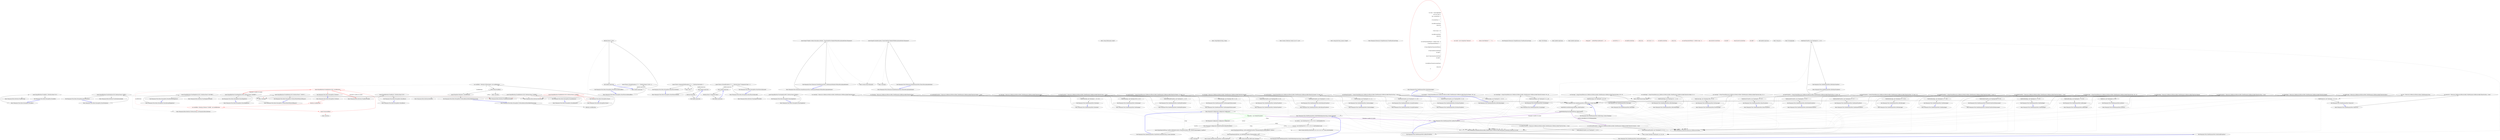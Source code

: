 digraph  {
m2_51 [label="Entry Humanizer.Bytes.ByteSize.FromBits(long)", span="93-93", cluster="Humanizer.Bytes.ByteSize.FromBits(long)", file="EnumExtensions.cs"];
m2_5 [label="Entry Unk.Equal", span="", cluster="Unk.Equal", file="EnumExtensions.cs"];
m2_26 [label="Entry Humanizer.Tests.Bytes.ParsingTests.TryParseWorksWithLotsOfSpaces()", span="45-45", cluster="Humanizer.Tests.Bytes.ParsingTests.TryParseWorksWithLotsOfSpaces()", file="EnumExtensions.cs"];
m2_27 [label="Assert.Equal(ByteSize.FromKilobytes(100), ByteSize.Parse('' 100 KB ''))", span="47-47", cluster="Humanizer.Tests.Bytes.ParsingTests.TryParseWorksWithLotsOfSpaces()", file="EnumExtensions.cs"];
m2_28 [label="Exit Humanizer.Tests.Bytes.ParsingTests.TryParseWorksWithLotsOfSpaces()", span="45-45", cluster="Humanizer.Tests.Bytes.ParsingTests.TryParseWorksWithLotsOfSpaces()", file="EnumExtensions.cs"];
m2_12 [label="Entry Humanizer.Bytes.ByteSize.TryParse(string, out Humanizer.Bytes.ByteSize)", span="280-280", cluster="Humanizer.Bytes.ByteSize.TryParse(string, out Humanizer.Bytes.ByteSize)", file="EnumExtensions.cs"];
m2_17 [label="Entry Humanizer.Bytes.ByteSize.FromMegabytes(double)", span="108-108", cluster="Humanizer.Bytes.ByteSize.FromMegabytes(double)", file="EnumExtensions.cs"];
m2_55 [label="Entry Humanizer.Bytes.ByteSize.FromBytes(double)", span="98-98", cluster="Humanizer.Bytes.ByteSize.FromBytes(double)", file="EnumExtensions.cs"];
m2_32 [label="Entry Unk.>", span="", cluster="Unk.>", file="EnumExtensions.cs"];
m2_18 [label="Entry Humanizer.Tests.Bytes.ParsingTests.TryParseReturnsFalseOnBadValue(string)", span="35-35", cluster="Humanizer.Tests.Bytes.ParsingTests.TryParseReturnsFalseOnBadValue(string)", file="EnumExtensions.cs"];
m2_19 [label="ByteSize resultByteSize", span="37-37", cluster="Humanizer.Tests.Bytes.ParsingTests.TryParseReturnsFalseOnBadValue(string)", file="EnumExtensions.cs"];
m2_20 [label="var resultBool = ByteSize.TryParse(input, out resultByteSize)", span="38-38", cluster="Humanizer.Tests.Bytes.ParsingTests.TryParseReturnsFalseOnBadValue(string)", file="EnumExtensions.cs"];
m2_21 [label="Assert.False(resultBool)", span="40-40", cluster="Humanizer.Tests.Bytes.ParsingTests.TryParseReturnsFalseOnBadValue(string)", file="EnumExtensions.cs"];
m2_22 [label="Assert.Equal(new ByteSize(), resultByteSize)", span="41-41", cluster="Humanizer.Tests.Bytes.ParsingTests.TryParseReturnsFalseOnBadValue(string)", file="EnumExtensions.cs"];
m2_23 [label="Exit Humanizer.Tests.Bytes.ParsingTests.TryParseReturnsFalseOnBadValue(string)", span="35-35", cluster="Humanizer.Tests.Bytes.ParsingTests.TryParseReturnsFalseOnBadValue(string)", file="EnumExtensions.cs"];
m2_24 [label="Entry Unk.False", span="", cluster="Unk.False", file="EnumExtensions.cs"];
m2_48 [label="Entry Humanizer.Tests.Bytes.ParsingTests.ParseBits()", span="69-69", cluster="Humanizer.Tests.Bytes.ParsingTests.ParseBits()", file="EnumExtensions.cs"];
m2_49 [label="Assert.Equal(ByteSize.FromBits(1), ByteSize.Parse(''1b''))", span="71-71", cluster="Humanizer.Tests.Bytes.ParsingTests.ParseBits()", file="EnumExtensions.cs"];
m2_50 [label="Exit Humanizer.Tests.Bytes.ParsingTests.ParseBits()", span="69-69", cluster="Humanizer.Tests.Bytes.ParsingTests.ParseBits()", file="EnumExtensions.cs"];
m2_42 [label="Entry Humanizer.Tests.Bytes.ParsingTests.ParseThrowsOnNull()", span="63-63", cluster="Humanizer.Tests.Bytes.ParsingTests.ParseThrowsOnNull()", file="EnumExtensions.cs"];
m2_43 [label="Assert.Throws<ArgumentNullException>(() => { ByteSize.Parse(null); })", span="65-65", cluster="Humanizer.Tests.Bytes.ParsingTests.ParseThrowsOnNull()", file="EnumExtensions.cs"];
m2_44 [label="Exit Humanizer.Tests.Bytes.ParsingTests.ParseThrowsOnNull()", span="63-63", cluster="Humanizer.Tests.Bytes.ParsingTests.ParseThrowsOnNull()", file="EnumExtensions.cs"];
m2_4 [label="Entry Humanizer.Bytes.ByteSize.Parse(string)", span="354-354", cluster="Humanizer.Bytes.ByteSize.Parse(string)", file="EnumExtensions.cs"];
m2_29 [label="Entry Humanizer.Tests.Bytes.ParsingTests.ParseThrowsOnPartialBits()", span="51-51", cluster="Humanizer.Tests.Bytes.ParsingTests.ParseThrowsOnPartialBits()", file="EnumExtensions.cs"];
m2_30 [label="Assert.Throws<FormatException>(() => { ByteSize.Parse(''10.5b''); })", span="53-53", cluster="Humanizer.Tests.Bytes.ParsingTests.ParseThrowsOnPartialBits()", file="EnumExtensions.cs"];
m2_31 [label="Exit Humanizer.Tests.Bytes.ParsingTests.ParseThrowsOnPartialBits()", span="51-51", cluster="Humanizer.Tests.Bytes.ParsingTests.ParseThrowsOnPartialBits()", file="EnumExtensions.cs"];
m2_66 [label="Entry Humanizer.Tests.Bytes.ParsingTests.ParseTerabytes()", span="99-99", cluster="Humanizer.Tests.Bytes.ParsingTests.ParseTerabytes()", file="EnumExtensions.cs"];
m2_67 [label="Assert.Equal(ByteSize.FromTerabytes(100), ByteSize.Parse(''100TB''))", span="101-101", cluster="Humanizer.Tests.Bytes.ParsingTests.ParseTerabytes()", file="EnumExtensions.cs"];
m2_68 [label="Exit Humanizer.Tests.Bytes.ParsingTests.ParseTerabytes()", span="99-99", cluster="Humanizer.Tests.Bytes.ParsingTests.ParseTerabytes()", file="EnumExtensions.cs"];
m2_69 [label="Entry Humanizer.Bytes.ByteSize.FromTerabytes(double)", span="118-118", cluster="Humanizer.Bytes.ByteSize.FromTerabytes(double)", file="EnumExtensions.cs"];
m2_36 [label="Entry Humanizer.Tests.Bytes.ParsingTests.ParseThrowsOnInvalid()", span="57-57", cluster="Humanizer.Tests.Bytes.ParsingTests.ParseThrowsOnInvalid()", file="EnumExtensions.cs"];
m2_37 [label="Assert.Throws<FormatException>(() => { ByteSize.Parse(''Unexpected Value''); })", span="59-59", cluster="Humanizer.Tests.Bytes.ParsingTests.ParseThrowsOnInvalid()", file="EnumExtensions.cs"];
m2_38 [label="Exit Humanizer.Tests.Bytes.ParsingTests.ParseThrowsOnInvalid()", span="57-57", cluster="Humanizer.Tests.Bytes.ParsingTests.ParseThrowsOnInvalid()", file="EnumExtensions.cs"];
m2_59 [label="Entry Humanizer.Tests.Bytes.ParsingTests.ParseMegabytes()", span="87-87", cluster="Humanizer.Tests.Bytes.ParsingTests.ParseMegabytes()", file="EnumExtensions.cs"];
m2_60 [label="Assert.Equal(ByteSize.FromMegabytes(1000), ByteSize.Parse(''1000MB''))", span="89-89", cluster="Humanizer.Tests.Bytes.ParsingTests.ParseMegabytes()", file="EnumExtensions.cs"];
m2_61 [label="Exit Humanizer.Tests.Bytes.ParsingTests.ParseMegabytes()", span="87-87", cluster="Humanizer.Tests.Bytes.ParsingTests.ParseMegabytes()", file="EnumExtensions.cs"];
m2_56 [label="Entry Humanizer.Tests.Bytes.ParsingTests.ParseKilobytes()", span="81-81", cluster="Humanizer.Tests.Bytes.ParsingTests.ParseKilobytes()", file="EnumExtensions.cs"];
m2_57 [label="Assert.Equal(ByteSize.FromKilobytes(1020), ByteSize.Parse(''1020KB''))", span="83-83", cluster="Humanizer.Tests.Bytes.ParsingTests.ParseKilobytes()", file="EnumExtensions.cs"];
m2_58 [label="Exit Humanizer.Tests.Bytes.ParsingTests.ParseKilobytes()", span="81-81", cluster="Humanizer.Tests.Bytes.ParsingTests.ParseKilobytes()", file="EnumExtensions.cs"];
m2_65 [label="Entry Humanizer.Bytes.ByteSize.FromGigabytes(double)", span="113-113", cluster="Humanizer.Bytes.ByteSize.FromGigabytes(double)", file="EnumExtensions.cs"];
m2_3 [label="Entry Humanizer.Bytes.ByteSize.FromKilobytes(double)", span="103-103", cluster="Humanizer.Bytes.ByteSize.FromKilobytes(double)", file="EnumExtensions.cs"];
m2_0 [label="Entry Humanizer.Tests.Bytes.ParsingTests.Parse()", span="10-10", cluster="Humanizer.Tests.Bytes.ParsingTests.Parse()", file="EnumExtensions.cs"];
m2_1 [label="Assert.Equal(ByteSize.FromKilobytes(1020), ByteSize.Parse(''1020KB''))", span="12-12", cluster="Humanizer.Tests.Bytes.ParsingTests.Parse()", color=red, community=0, file="EnumExtensions.cs"];
m2_2 [label="Exit Humanizer.Tests.Bytes.ParsingTests.Parse()", span="10-10", cluster="Humanizer.Tests.Bytes.ParsingTests.Parse()", file="EnumExtensions.cs"];
m2_45 [label="Entry lambda expression", span="65-65", cluster="lambda expression", file="EnumExtensions.cs"];
m2_33 [label="Entry lambda expression", span="53-53", cluster="lambda expression", file="EnumExtensions.cs"];
m2_34 [label="ByteSize.Parse(''10.5b'')", span="53-53", cluster="lambda expression", file="EnumExtensions.cs"];
m2_35 [label="Exit lambda expression", span="53-53", cluster="lambda expression", file="EnumExtensions.cs"];
m2_39 [label="Entry lambda expression", span="59-59", cluster="lambda expression", file="EnumExtensions.cs"];
m2_40 [label="ByteSize.Parse(''Unexpected Value'')", span="59-59", cluster="lambda expression", file="EnumExtensions.cs"];
m2_41 [label="Exit lambda expression", span="59-59", cluster="lambda expression", file="EnumExtensions.cs"];
m2_46 [label="ByteSize.Parse(null)", span="65-65", cluster="lambda expression", file="EnumExtensions.cs"];
m2_47 [label="Exit lambda expression", span="65-65", cluster="lambda expression", file="EnumExtensions.cs"];
m2_62 [label="Entry Humanizer.Tests.Bytes.ParsingTests.ParseGigabytes()", span="93-93", cluster="Humanizer.Tests.Bytes.ParsingTests.ParseGigabytes()", file="EnumExtensions.cs"];
m2_63 [label="Assert.Equal(ByteSize.FromGigabytes(805), ByteSize.Parse(''805GB''))", span="95-95", cluster="Humanizer.Tests.Bytes.ParsingTests.ParseGigabytes()", file="EnumExtensions.cs"];
m2_64 [label="Exit Humanizer.Tests.Bytes.ParsingTests.ParseGigabytes()", span="93-93", cluster="Humanizer.Tests.Bytes.ParsingTests.ParseGigabytes()", file="EnumExtensions.cs"];
m2_13 [label="Entry Unk.True", span="", cluster="Unk.True", file="EnumExtensions.cs"];
m2_25 [label="Entry Humanizer.Bytes.ByteSize.ByteSize()", span="8-8", cluster="Humanizer.Bytes.ByteSize.ByteSize()", file="EnumExtensions.cs"];
m2_52 [label="Entry Humanizer.Tests.Bytes.ParsingTests.ParseBytes()", span="75-75", cluster="Humanizer.Tests.Bytes.ParsingTests.ParseBytes()", file="EnumExtensions.cs"];
m2_53 [label="Assert.Equal(ByteSize.FromBytes(1), ByteSize.Parse(''1B''))", span="77-77", cluster="Humanizer.Tests.Bytes.ParsingTests.ParseBytes()", file="EnumExtensions.cs"];
m2_54 [label="Exit Humanizer.Tests.Bytes.ParsingTests.ParseBytes()", span="75-75", cluster="Humanizer.Tests.Bytes.ParsingTests.ParseBytes()", file="EnumExtensions.cs"];
m2_6 [label="Entry Humanizer.Tests.Bytes.ParsingTests.TryParse()", span="16-16", cluster="Humanizer.Tests.Bytes.ParsingTests.TryParse()", file="EnumExtensions.cs"];
m2_7 [label="ByteSize resultByteSize", span="18-18", cluster="Humanizer.Tests.Bytes.ParsingTests.TryParse()", color=red, community=0, file="EnumExtensions.cs"];
m2_8 [label="var resultBool = ByteSize.TryParse(''1020KB'', out resultByteSize)", span="19-19", cluster="Humanizer.Tests.Bytes.ParsingTests.TryParse()", color=red, community=0, file="EnumExtensions.cs"];
m2_9 [label="Assert.True(resultBool)", span="21-21", cluster="Humanizer.Tests.Bytes.ParsingTests.TryParse()", color=red, community=0, file="EnumExtensions.cs"];
m2_10 [label="Assert.Equal(ByteSize.FromKilobytes(1020), resultByteSize)", span="22-22", cluster="Humanizer.Tests.Bytes.ParsingTests.TryParse()", color=red, community=0, file="EnumExtensions.cs"];
m2_11 [label="Exit Humanizer.Tests.Bytes.ParsingTests.TryParse()", span="16-16", cluster="Humanizer.Tests.Bytes.ParsingTests.TryParse()", file="EnumExtensions.cs"];
m2_14 [label="Entry Humanizer.Tests.Bytes.ParsingTests.ParseDecimalMegabytes()", span="26-26", cluster="Humanizer.Tests.Bytes.ParsingTests.ParseDecimalMegabytes()", file="EnumExtensions.cs"];
m2_15 [label="Assert.Equal(ByteSize.FromMegabytes(100.5), ByteSize.Parse(''100.5MB''))", span="28-28", cluster="Humanizer.Tests.Bytes.ParsingTests.ParseDecimalMegabytes()", file="EnumExtensions.cs"];
m2_16 [label="Exit Humanizer.Tests.Bytes.ParsingTests.ParseDecimalMegabytes()", span="26-26", cluster="Humanizer.Tests.Bytes.ParsingTests.ParseDecimalMegabytes()", file="EnumExtensions.cs"];
m3_4 [label="Entry Unk.Equal", span="", cluster="Unk.Equal", file="EnumExtensionsTests.cs"];
m3_5 [label="Entry Humanizer.Tests.Extensions.EnumExtensionsTests.CanHumanizeMembersWithoutDescriptionAttribute()", span="24-24", cluster="Humanizer.Tests.Extensions.EnumExtensionsTests.CanHumanizeMembersWithoutDescriptionAttribute()", file="EnumExtensionsTests.cs"];
m3_6 [label="Assert.Equal(''Member without description attribute'', EnumUnderTest.MemberWithoutDescriptionAttribute.Humanize())", span="26-26", cluster="Humanizer.Tests.Extensions.EnumExtensionsTests.CanHumanizeMembersWithoutDescriptionAttribute()", file="EnumExtensionsTests.cs"];
m3_7 [label="Exit Humanizer.Tests.Extensions.EnumExtensionsTests.CanHumanizeMembersWithoutDescriptionAttribute()", span="24-24", cluster="Humanizer.Tests.Extensions.EnumExtensionsTests.CanHumanizeMembersWithoutDescriptionAttribute()", file="EnumExtensionsTests.cs"];
m3_3 [label="Entry System.Enum.Humanize()", span="8-8", cluster="System.Enum.Humanize()", file="EnumExtensionsTests.cs"];
m3_0 [label="Entry Humanizer.Tests.Extensions.EnumExtensionsTests.HonorsDescriptionAttribute()", span="18-18", cluster="Humanizer.Tests.Extensions.EnumExtensionsTests.HonorsDescriptionAttribute()", file="EnumExtensionsTests.cs"];
m3_1 [label="Assert.Equal(CustomDescription, EnumUnderTest.MemberWithDescriptionAttribute.Humanize())", span="20-20", cluster="Humanizer.Tests.Extensions.EnumExtensionsTests.HonorsDescriptionAttribute()", file="EnumExtensionsTests.cs"];
m3_2 [label="Exit Humanizer.Tests.Extensions.EnumExtensionsTests.HonorsDescriptionAttribute()", span="18-18", cluster="Humanizer.Tests.Extensions.EnumExtensionsTests.HonorsDescriptionAttribute()", file="EnumExtensionsTests.cs"];
m4_3 [label="Entry string.Split(params char[])", span="0-0", cluster="string.Split(params char[])", file="StringExtensions.cs"];
m4_14 [label="Entry string.Replace(string, string)", span="0-0", cluster="string.Replace(string, string)", file="StringExtensions.cs"];
m4_10 [label="Entry System.Collections.Generic.List<T>.List()", span="0-0", cluster="System.Collections.Generic.List<T>.List()", file="StringExtensions.cs"];
m4_4 [label="Entry string.Join(string, params string[])", span="0-0", cluster="string.Join(string, params string[])", file="StringExtensions.cs"];
m4_5 [label="Entry Humanize.Extensions.StringExtensions.FromPascalCase(string)", span="9-9", cluster="Humanize.Extensions.StringExtensions.FromPascalCase(string)", file="StringExtensions.cs"];
m4_6 [label="var chars = name.Aggregate(\r\n                new List<char>(),\r\n                (list, currentChar) =>\r\n                {\r\n                    if (currentChar == ' ')\r\n                    {\r\n                        list.Add(currentChar);\r\n                        return list;\r\n                    }\r\n\r\n                    if (list.Count == 0)\r\n                    {\r\n                        list.Add(currentChar);\r\n                        return list;\r\n                    }\r\n\r\n                    var lastCharacterInTheList = list[list.Count - 1];\r\n                    if (lastCharacterInTheList != ' ')\r\n                    {\r\n                        if (char.IsDigit(lastCharacterInTheList))\r\n                        {\r\n                            if (char.IsLetter(currentChar))\r\n                                list.Add(' ');\r\n                        }\r\n                        else if (!char.IsLower(currentChar))\r\n                            list.Add(' ');\r\n                    }\r\n\r\n                    list.Add(char.ToLower(currentChar));\r\n\r\n                    return list;\r\n                })", span="11-42", cluster="Humanize.Extensions.StringExtensions.FromPascalCase(string)", color=red, community=0, file="StringExtensions.cs"];
m4_7 [label="var result = new string(chars.ToArray())", span="44-44", cluster="Humanize.Extensions.StringExtensions.FromPascalCase(string)", color=red, community=0, file="StringExtensions.cs"];
m4_8 [label="return result.Replace('' i '', '' I '');", span="45-45", cluster="Humanize.Extensions.StringExtensions.FromPascalCase(string)", color=red, community=0, file="StringExtensions.cs"];
m4_9 [label="Exit Humanize.Extensions.StringExtensions.FromPascalCase(string)", span="9-9", cluster="Humanize.Extensions.StringExtensions.FromPascalCase(string)", file="StringExtensions.cs"];
m4_13 [label="Entry Unk.ToArray", span="", cluster="Unk.ToArray", file="StringExtensions.cs"];
m4_15 [label="Entry lambda expression", span="13-42", cluster="lambda expression", file="StringExtensions.cs"];
m4_0 [label="Entry lambda expression", span="8-8", cluster="lambda expression", file="StringExtensions.cs"];
m4_1 [label="string.Join('' '', methodName.Split(new[] { '_' }))", span="8-8", cluster="lambda expression", color=red, community=0, file="StringExtensions.cs"];
m4_16 [label="currentChar == ' '", span="15-15", cluster="lambda expression", color=red, community=0, file="StringExtensions.cs"];
m4_17 [label="list.Add(currentChar)", span="17-17", cluster="lambda expression", color=red, community=0, file="StringExtensions.cs"];
m4_18 [label="return list;", span="18-18", cluster="lambda expression", color=red, community=0, file="StringExtensions.cs"];
m4_19 [label="list.Count == 0", span="21-21", cluster="lambda expression", color=red, community=0, file="StringExtensions.cs"];
m4_20 [label="list.Add(currentChar)", span="23-23", cluster="lambda expression", color=red, community=0, file="StringExtensions.cs"];
m4_21 [label="return list;", span="24-24", cluster="lambda expression", color=red, community=0, file="StringExtensions.cs"];
m4_22 [label="var lastCharacterInTheList = list[list.Count - 1]", span="27-27", cluster="lambda expression", color=red, community=0, file="StringExtensions.cs"];
m4_25 [label="char.IsLetter(currentChar)", span="32-32", cluster="lambda expression", color=red, community=0, file="StringExtensions.cs"];
m4_26 [label="list.Add(' ')", span="33-33", cluster="lambda expression", color=red, community=0, file="StringExtensions.cs"];
m4_27 [label="!char.IsLower(currentChar)", span="35-35", cluster="lambda expression", color=red, community=0, file="StringExtensions.cs"];
m4_28 [label="list.Add(' ')", span="36-36", cluster="lambda expression", color=red, community=0, file="StringExtensions.cs"];
m4_2 [label="Exit lambda expression", span="8-8", cluster="lambda expression", file="StringExtensions.cs"];
m4_12 [label="Entry string.cstr", span="", cluster="string.cstr", file="StringExtensions.cs"];
m4_11 [label="Entry Unk.Aggregate", span="", cluster="Unk.Aggregate", file="StringExtensions.cs"];
m5_92 [label="Entry Humanizer.Tests.DateHumanizeTests.AFewMinutesAgo()", span="153-153", cluster="Humanizer.Tests.DateHumanizeTests.AFewMinutesAgo()", file="StringExtensionsTests.cs"];
m5_93 [label="var minsAgo = string.Format(Resources.GetResource(ResourceKeys.DateHumanize.GetResourceKey(TimeUnit.Minute, 10)), 10)", span="155-155", cluster="Humanizer.Tests.DateHumanizeTests.AFewMinutesAgo()", file="StringExtensionsTests.cs"];
m5_94 [label="Verify(minsAgo, new TimeSpan(0, 0, -10, 0))", span="156-156", cluster="Humanizer.Tests.DateHumanizeTests.AFewMinutesAgo()", file="StringExtensionsTests.cs"];
m5_95 [label="Exit Humanizer.Tests.DateHumanizeTests.AFewMinutesAgo()", span="153-153", cluster="Humanizer.Tests.DateHumanizeTests.AFewMinutesAgo()", file="StringExtensionsTests.cs"];
m5_7 [label="Entry System.DateTime.Humanize(bool, System.DateTime?)", span="18-18", cluster="System.DateTime.Humanize(bool, System.DateTime?)", file="StringExtensionsTests.cs"];
m5_52 [label="Entry Humanizer.Tests.DateHumanizeTests.AFewDaysFromNow()", span="83-83", cluster="Humanizer.Tests.DateHumanizeTests.AFewDaysFromNow()", file="StringExtensionsTests.cs"];
m5_53 [label="var daysFromNow = string.Format(Resources.GetResource(ResourceKeys.DateHumanize.GetResourceKey(TimeUnit.Day, 10, true)), 10)", span="85-85", cluster="Humanizer.Tests.DateHumanizeTests.AFewDaysFromNow()", file="StringExtensionsTests.cs"];
m5_54 [label="Verify(daysFromNow, new TimeSpan(10, 1, 0, 0))", span="86-86", cluster="Humanizer.Tests.DateHumanizeTests.AFewDaysFromNow()", file="StringExtensionsTests.cs"];
m5_55 [label="Exit Humanizer.Tests.DateHumanizeTests.AFewDaysFromNow()", span="83-83", cluster="Humanizer.Tests.DateHumanizeTests.AFewDaysFromNow()", file="StringExtensionsTests.cs"];
m5_36 [label="Entry Humanizer.Tests.DateHumanizeTests.AFewMinutesFromNow()", span="55-55", cluster="Humanizer.Tests.DateHumanizeTests.AFewMinutesFromNow()", file="StringExtensionsTests.cs"];
m5_37 [label="var minsFromNow = string.Format(Resources.GetResource(ResourceKeys.DateHumanize.GetResourceKey(TimeUnit.Minute, 10, true)), 10)", span="57-57", cluster="Humanizer.Tests.DateHumanizeTests.AFewMinutesFromNow()", file="StringExtensionsTests.cs"];
m5_38 [label="Verify(minsFromNow, new TimeSpan(0, 0, 10, 0))", span="58-58", cluster="Humanizer.Tests.DateHumanizeTests.AFewMinutesFromNow()", file="StringExtensionsTests.cs"];
m5_39 [label="Exit Humanizer.Tests.DateHumanizeTests.AFewMinutesFromNow()", span="55-55", cluster="Humanizer.Tests.DateHumanizeTests.AFewMinutesFromNow()", file="StringExtensionsTests.cs"];
m5_72 [label="Entry Humanizer.Tests.DateHumanizeTests.FewYearsFromNow()", span="118-118", cluster="Humanizer.Tests.DateHumanizeTests.FewYearsFromNow()", file="StringExtensionsTests.cs"];
m5_73 [label="var fewYearsFromNow = string.Format(Resources.GetResource(ResourceKeys.DateHumanize.GetResourceKey(TimeUnit.Year, 2, true)), 2)", span="120-120", cluster="Humanizer.Tests.DateHumanizeTests.FewYearsFromNow()", file="StringExtensionsTests.cs"];
m5_74 [label="Verify(fewYearsFromNow, new TimeSpan(900, 0, 0, 0))", span="121-121", cluster="Humanizer.Tests.DateHumanizeTests.FewYearsFromNow()", file="StringExtensionsTests.cs"];
m5_75 [label="Exit Humanizer.Tests.DateHumanizeTests.FewYearsFromNow()", span="118-118", cluster="Humanizer.Tests.DateHumanizeTests.FewYearsFromNow()", file="StringExtensionsTests.cs"];
m5_120 [label="Entry Humanizer.Tests.DateHumanizeTests.OneYearAgoIsNotAccureate()", span="202-202", cluster="Humanizer.Tests.DateHumanizeTests.OneYearAgoIsNotAccureate()", file="StringExtensionsTests.cs"];
m5_121 [label="var aYearAgo = Resources.GetResource(ResourceKeys.DateHumanize.GetResourceKey(TimeUnit.Year))", span="204-204", cluster="Humanizer.Tests.DateHumanizeTests.OneYearAgoIsNotAccureate()", file="StringExtensionsTests.cs"];
m5_122 [label="Verify(aYearAgo, new TimeSpan(-360, 0, 0, 0))", span="205-205", cluster="Humanizer.Tests.DateHumanizeTests.OneYearAgoIsNotAccureate()", file="StringExtensionsTests.cs"];
m5_123 [label="Exit Humanizer.Tests.DateHumanizeTests.OneYearAgoIsNotAccureate()", span="202-202", cluster="Humanizer.Tests.DateHumanizeTests.OneYearAgoIsNotAccureate()", file="StringExtensionsTests.cs"];
m5_8 [label="Entry Unk.Equal", span="", cluster="Unk.Equal", file="StringExtensionsTests.cs"];
m5_9 [label="Entry Humanizer.Tests.DateHumanizeTests.VerifyWithDateInjection(string, System.TimeSpan)", span="18-18", cluster="Humanizer.Tests.DateHumanizeTests.VerifyWithDateInjection(string, System.TimeSpan)", file="StringExtensionsTests.cs"];
m5_10 [label="var utcNow = new DateTime(2013, 6, 20, 9, 58, 22, DateTimeKind.Utc)", span="20-20", cluster="Humanizer.Tests.DateHumanizeTests.VerifyWithDateInjection(string, System.TimeSpan)", file="StringExtensionsTests.cs"];
m5_12 [label="Assert.Equal(expectedString, utcNow.Add(deltaFromNow).Humanize(dateToCompareAgainst: utcNow))", span="23-23", cluster="Humanizer.Tests.DateHumanizeTests.VerifyWithDateInjection(string, System.TimeSpan)", file="StringExtensionsTests.cs"];
m5_13 [label="Assert.Equal(expectedString, now.Add(deltaFromNow).Humanize(false, now))", span="24-24", cluster="Humanizer.Tests.DateHumanizeTests.VerifyWithDateInjection(string, System.TimeSpan)", file="StringExtensionsTests.cs"];
m5_11 [label="var now = new DateTime(2013, 6, 20, 11, 58, 22, DateTimeKind.Local)", span="21-21", cluster="Humanizer.Tests.DateHumanizeTests.VerifyWithDateInjection(string, System.TimeSpan)", file="StringExtensionsTests.cs"];
m5_14 [label="Exit Humanizer.Tests.DateHumanizeTests.VerifyWithDateInjection(string, System.TimeSpan)", span="18-18", cluster="Humanizer.Tests.DateHumanizeTests.VerifyWithDateInjection(string, System.TimeSpan)", file="StringExtensionsTests.cs"];
m5_56 [label="Entry Humanizer.Tests.DateHumanizeTests.OneMonthFromNow()", span="90-90", cluster="Humanizer.Tests.DateHumanizeTests.OneMonthFromNow()", file="StringExtensionsTests.cs"];
m5_57 [label="var oneMonthFromNow = Resources.GetResource(ResourceKeys.DateHumanize.GetResourceKey(TimeUnit.Month, 1, true))", span="92-92", cluster="Humanizer.Tests.DateHumanizeTests.OneMonthFromNow()", file="StringExtensionsTests.cs"];
m5_58 [label="Verify(oneMonthFromNow, new TimeSpan(31, 1, 0, 0))", span="93-93", cluster="Humanizer.Tests.DateHumanizeTests.OneMonthFromNow()", file="StringExtensionsTests.cs"];
m5_59 [label="Exit Humanizer.Tests.DateHumanizeTests.OneMonthFromNow()", span="90-90", cluster="Humanizer.Tests.DateHumanizeTests.OneMonthFromNow()", file="StringExtensionsTests.cs"];
m5_104 [label="Entry Humanizer.Tests.DateHumanizeTests.Yesterday()", span="174-174", cluster="Humanizer.Tests.DateHumanizeTests.Yesterday()", file="StringExtensionsTests.cs"];
m5_105 [label="var yesterday = Resources.GetResource(ResourceKeys.DateHumanize.GetResourceKey(TimeUnit.Day))", span="176-176", cluster="Humanizer.Tests.DateHumanizeTests.Yesterday()", file="StringExtensionsTests.cs"];
m5_106 [label="Verify(yesterday, new TimeSpan(-1, -10, 0, 0))", span="177-177", cluster="Humanizer.Tests.DateHumanizeTests.Yesterday()", file="StringExtensionsTests.cs"];
m5_107 [label="Exit Humanizer.Tests.DateHumanizeTests.Yesterday()", span="174-174", cluster="Humanizer.Tests.DateHumanizeTests.Yesterday()", file="StringExtensionsTests.cs"];
m5_26 [label="Entry System.TimeSpan.TimeSpan(int, int, int, int)", span="0-0", cluster="System.TimeSpan.TimeSpan(int, int, int, int)", file="StringExtensionsTests.cs"];
m5_20 [label="Entry Humanizer.Tests.DateHumanizeTests.OneSecondFromNow()", span="34-34", cluster="Humanizer.Tests.DateHumanizeTests.OneSecondFromNow()", file="StringExtensionsTests.cs"];
m5_21 [label="var oneSecondFromNow = Resources.GetResource(ResourceKeys.DateHumanize.GetResourceKey(TimeUnit.Second, 1, true))", span="36-36", cluster="Humanizer.Tests.DateHumanizeTests.OneSecondFromNow()", file="StringExtensionsTests.cs"];
m5_22 [label="Verify(oneSecondFromNow, new TimeSpan(0, 0, 0, 1))", span="37-37", cluster="Humanizer.Tests.DateHumanizeTests.OneSecondFromNow()", file="StringExtensionsTests.cs"];
m5_23 [label="Exit Humanizer.Tests.DateHumanizeTests.OneSecondFromNow()", span="34-34", cluster="Humanizer.Tests.DateHumanizeTests.OneSecondFromNow()", file="StringExtensionsTests.cs"];
m5_31 [label="Entry string.Format(string, object)", span="0-0", cluster="string.Format(string, object)", file="StringExtensionsTests.cs"];
m5_84 [label="Entry Humanizer.Tests.DateHumanizeTests.SecondsAgo()", span="139-139", cluster="Humanizer.Tests.DateHumanizeTests.SecondsAgo()", file="StringExtensionsTests.cs"];
m5_85 [label="var secondsAgo = string.Format(Resources.GetResource(ResourceKeys.DateHumanize.GetResourceKey(TimeUnit.Second, 10)), 10)", span="141-141", cluster="Humanizer.Tests.DateHumanizeTests.SecondsAgo()", file="StringExtensionsTests.cs"];
m5_86 [label="Verify(secondsAgo, new TimeSpan(0, 0, 0, -10))", span="142-142", cluster="Humanizer.Tests.DateHumanizeTests.SecondsAgo()", file="StringExtensionsTests.cs"];
m5_87 [label="Exit Humanizer.Tests.DateHumanizeTests.SecondsAgo()", span="139-139", cluster="Humanizer.Tests.DateHumanizeTests.SecondsAgo()", file="StringExtensionsTests.cs"];
m5_0 [label="Entry Humanizer.Configuration.Configurator.Configurator()", span="12-12", cluster="Humanizer.Configuration.Configurator.Configurator()", file="StringExtensionsTests.cs"];
m5_1 [label="Formatter = new DefaultFormatter()", span="15-15", cluster="Humanizer.Configuration.Configurator.Configurator()", file="StringExtensionsTests.cs", color=green, community=0];
m5_3 [label="Entry Humanizer.Configuration.DefaultFormatter.DefaultFormatter()", span="2-2", cluster="Humanizer.Configuration.DefaultFormatter.DefaultFormatter()", file="StringExtensionsTests.cs"];
m5_4 [label="Assert.Equal(expectedString, localNow.Add(deltaFromNow).Humanize(utcDate: false, dateToCompareAgainst: localNow))", span="15-15", cluster="Humanizer.Tests.DateHumanizeTests.VerifyWithCurrentDate(string, System.TimeSpan)", file="StringExtensionsTests.cs"];
m5_2 [label="Exit Humanizer.Configuration.Configurator.Configurator()", span="12-12", cluster="Humanizer.Configuration.Configurator.Configurator()", file="StringExtensionsTests.cs"];
m5_5 [label="Exit Humanizer.Tests.DateHumanizeTests.VerifyWithCurrentDate(string, System.TimeSpan)", span="8-8", cluster="Humanizer.Tests.DateHumanizeTests.VerifyWithCurrentDate(string, System.TimeSpan)", file="StringExtensionsTests.cs"];
m5_40 [label="Entry Humanizer.Tests.DateHumanizeTests.AnHourFromNow()", span="62-62", cluster="Humanizer.Tests.DateHumanizeTests.AnHourFromNow()", file="StringExtensionsTests.cs"];
m5_41 [label="var anHourFromNow = Resources.GetResource(ResourceKeys.DateHumanize.GetResourceKey(TimeUnit.Hour, 1, true))", span="64-64", cluster="Humanizer.Tests.DateHumanizeTests.AnHourFromNow()", file="StringExtensionsTests.cs"];
m5_42 [label="Verify(anHourFromNow, new TimeSpan(0, 1, 10, 0))", span="65-65", cluster="Humanizer.Tests.DateHumanizeTests.AnHourFromNow()", file="StringExtensionsTests.cs"];
m5_43 [label="Exit Humanizer.Tests.DateHumanizeTests.AnHourFromNow()", span="62-62", cluster="Humanizer.Tests.DateHumanizeTests.AnHourFromNow()", file="StringExtensionsTests.cs"];
m5_24 [label="Entry Humanizer.Localisation.ResourceKeys.DateHumanize.GetResourceKey(Humanizer.Localisation.TimeUnit, int, bool)", span="27-27", cluster="Humanizer.Localisation.ResourceKeys.DateHumanize.GetResourceKey(Humanizer.Localisation.TimeUnit, int, bool)", file="StringExtensionsTests.cs"];
m5_124 [label="Entry Humanizer.Tests.DateHumanizeTests.OneYearAgo()", span="209-209", cluster="Humanizer.Tests.DateHumanizeTests.OneYearAgo()", file="StringExtensionsTests.cs"];
m5_125 [label="var aYearAgo = Resources.GetResource(ResourceKeys.DateHumanize.GetResourceKey(TimeUnit.Year))", span="211-211", cluster="Humanizer.Tests.DateHumanizeTests.OneYearAgo()", file="StringExtensionsTests.cs"];
m5_126 [label="Verify(aYearAgo, new TimeSpan(-400, 0, 0, 0))", span="212-212", cluster="Humanizer.Tests.DateHumanizeTests.OneYearAgo()", file="StringExtensionsTests.cs"];
m5_127 [label="Exit Humanizer.Tests.DateHumanizeTests.OneYearAgo()", span="209-209", cluster="Humanizer.Tests.DateHumanizeTests.OneYearAgo()", file="StringExtensionsTests.cs"];
m5_68 [label="Entry Humanizer.Tests.DateHumanizeTests.OneYearFromNow()", span="111-111", cluster="Humanizer.Tests.DateHumanizeTests.OneYearFromNow()", file="StringExtensionsTests.cs"];
m5_69 [label="var aYearFromNow = Resources.GetResource(ResourceKeys.DateHumanize.GetResourceKey(TimeUnit.Year, 1, true))", span="113-113", cluster="Humanizer.Tests.DateHumanizeTests.OneYearFromNow()", file="StringExtensionsTests.cs"];
m5_70 [label="Verify(aYearFromNow, new TimeSpan(400, 0, 0, 0))", span="114-114", cluster="Humanizer.Tests.DateHumanizeTests.OneYearFromNow()", file="StringExtensionsTests.cs"];
m5_71 [label="Exit Humanizer.Tests.DateHumanizeTests.OneYearFromNow()", span="111-111", cluster="Humanizer.Tests.DateHumanizeTests.OneYearFromNow()", file="StringExtensionsTests.cs"];
m5_27 [label="Entry Humanizer.Tests.DateHumanizeTests.SecondsFromNow()", span="41-41", cluster="Humanizer.Tests.DateHumanizeTests.SecondsFromNow()", file="StringExtensionsTests.cs"];
m5_28 [label="var secsFromNow = string.Format(Resources.GetResource(ResourceKeys.DateHumanize.GetResourceKey(TimeUnit.Second, 10, true)), 10)", span="43-43", cluster="Humanizer.Tests.DateHumanizeTests.SecondsFromNow()", file="StringExtensionsTests.cs"];
m5_29 [label="Verify(secsFromNow, new TimeSpan(0, 0, 0, 10))", span="44-44", cluster="Humanizer.Tests.DateHumanizeTests.SecondsFromNow()", file="StringExtensionsTests.cs"];
m5_30 [label="Exit Humanizer.Tests.DateHumanizeTests.SecondsFromNow()", span="41-41", cluster="Humanizer.Tests.DateHumanizeTests.SecondsFromNow()", file="StringExtensionsTests.cs"];
m5_15 [label="Entry System.DateTime.DateTime(int, int, int, int, int, int, System.DateTimeKind)", span="0-0", cluster="System.DateTime.DateTime(int, int, int, int, int, int, System.DateTimeKind)", file="StringExtensionsTests.cs"];
m5_80 [label="Entry Humanizer.Tests.DateHumanizeTests.OneSecondAgo()", span="132-132", cluster="Humanizer.Tests.DateHumanizeTests.OneSecondAgo()", file="StringExtensionsTests.cs"];
m5_81 [label="var aSecAgo = Resources.GetResource(ResourceKeys.DateHumanize.GetResourceKey(TimeUnit.Second))", span="134-134", cluster="Humanizer.Tests.DateHumanizeTests.OneSecondAgo()", file="StringExtensionsTests.cs"];
m5_82 [label="Verify(aSecAgo, new TimeSpan(0, 0, 0, -1))", span="135-135", cluster="Humanizer.Tests.DateHumanizeTests.OneSecondAgo()", file="StringExtensionsTests.cs"];
m5_83 [label="Exit Humanizer.Tests.DateHumanizeTests.OneSecondAgo()", span="132-132", cluster="Humanizer.Tests.DateHumanizeTests.OneSecondAgo()", file="StringExtensionsTests.cs"];
m5_6 [label="Entry System.DateTime.Add(System.TimeSpan)", span="0-0", cluster="System.DateTime.Add(System.TimeSpan)", file="StringExtensionsTests.cs"];
m5_88 [label="Entry Humanizer.Tests.DateHumanizeTests.OneMinuteAgo()", span="146-146", cluster="Humanizer.Tests.DateHumanizeTests.OneMinuteAgo()", file="StringExtensionsTests.cs"];
m5_89 [label="var aMinuteAgo = Resources.GetResource(ResourceKeys.DateHumanize.GetResourceKey(TimeUnit.Minute))", span="148-148", cluster="Humanizer.Tests.DateHumanizeTests.OneMinuteAgo()", file="StringExtensionsTests.cs"];
m5_90 [label="Verify(aMinuteAgo, new TimeSpan(0, 0, -1, -10))", span="149-149", cluster="Humanizer.Tests.DateHumanizeTests.OneMinuteAgo()", file="StringExtensionsTests.cs"];
m5_91 [label="Exit Humanizer.Tests.DateHumanizeTests.OneMinuteAgo()", span="146-146", cluster="Humanizer.Tests.DateHumanizeTests.OneMinuteAgo()", file="StringExtensionsTests.cs"];
m5_108 [label="Entry Humanizer.Tests.DateHumanizeTests.AFewDaysAgo()", span="181-181", cluster="Humanizer.Tests.DateHumanizeTests.AFewDaysAgo()", file="StringExtensionsTests.cs"];
m5_109 [label="var fewDaysAgo = string.Format(Resources.GetResource(ResourceKeys.DateHumanize.GetResourceKey(TimeUnit.Day, 10)), 10)", span="183-183", cluster="Humanizer.Tests.DateHumanizeTests.AFewDaysAgo()", file="StringExtensionsTests.cs"];
m5_110 [label="Verify(fewDaysAgo, new TimeSpan(-10, -1, 0, 0))", span="184-184", cluster="Humanizer.Tests.DateHumanizeTests.AFewDaysAgo()", file="StringExtensionsTests.cs"];
m5_111 [label="Exit Humanizer.Tests.DateHumanizeTests.AFewDaysAgo()", span="181-181", cluster="Humanizer.Tests.DateHumanizeTests.AFewDaysAgo()", file="StringExtensionsTests.cs"];
m5_64 [label="Entry Humanizer.Tests.DateHumanizeTests.OneYearFromNowIsNotAccureate()", span="104-104", cluster="Humanizer.Tests.DateHumanizeTests.OneYearFromNowIsNotAccureate()", file="StringExtensionsTests.cs"];
m5_65 [label="var aYearFromNow = Resources.GetResource(ResourceKeys.DateHumanize.GetResourceKey(TimeUnit.Year, 1, true))", span="106-106", cluster="Humanizer.Tests.DateHumanizeTests.OneYearFromNowIsNotAccureate()", file="StringExtensionsTests.cs"];
m5_66 [label="Verify(aYearFromNow, new TimeSpan(360, 0, 0, 0))", span="107-107", cluster="Humanizer.Tests.DateHumanizeTests.OneYearFromNowIsNotAccureate()", file="StringExtensionsTests.cs"];
m5_67 [label="Exit Humanizer.Tests.DateHumanizeTests.OneYearFromNowIsNotAccureate()", span="104-104", cluster="Humanizer.Tests.DateHumanizeTests.OneYearFromNowIsNotAccureate()", file="StringExtensionsTests.cs"];
m5_76 [label="Entry Humanizer.Tests.DateHumanizeTests.JustNow()", span="125-125", cluster="Humanizer.Tests.DateHumanizeTests.JustNow()", file="StringExtensionsTests.cs"];
m5_77 [label="var now = Resources.GetResource(ResourceKeys.DateHumanize.Now)", span="127-127", cluster="Humanizer.Tests.DateHumanizeTests.JustNow()", file="StringExtensionsTests.cs"];
m5_78 [label="Verify(now, new TimeSpan(0, 0, 0, 0))", span="128-128", cluster="Humanizer.Tests.DateHumanizeTests.JustNow()", file="StringExtensionsTests.cs"];
m5_79 [label="Exit Humanizer.Tests.DateHumanizeTests.JustNow()", span="125-125", cluster="Humanizer.Tests.DateHumanizeTests.JustNow()", file="StringExtensionsTests.cs"];
m5_44 [label="Entry Humanizer.Tests.DateHumanizeTests.HoursFromNow()", span="69-69", cluster="Humanizer.Tests.DateHumanizeTests.HoursFromNow()", file="StringExtensionsTests.cs"];
m5_45 [label="var hoursFromNow = string.Format(Resources.GetResource(ResourceKeys.DateHumanize.GetResourceKey(TimeUnit.Hour, 10, true)), 10)", span="71-71", cluster="Humanizer.Tests.DateHumanizeTests.HoursFromNow()", file="StringExtensionsTests.cs"];
m5_46 [label="Verify(hoursFromNow, new TimeSpan(0, 10, 0, 0))", span="72-72", cluster="Humanizer.Tests.DateHumanizeTests.HoursFromNow()", file="StringExtensionsTests.cs"];
m5_47 [label="Exit Humanizer.Tests.DateHumanizeTests.HoursFromNow()", span="69-69", cluster="Humanizer.Tests.DateHumanizeTests.HoursFromNow()", file="StringExtensionsTests.cs"];
m5_100 [label="Entry Humanizer.Tests.DateHumanizeTests.HoursAgo()", span="167-167", cluster="Humanizer.Tests.DateHumanizeTests.HoursAgo()", file="StringExtensionsTests.cs"];
m5_101 [label="var hoursAgo = string.Format(Resources.GetResource(ResourceKeys.DateHumanize.GetResourceKey(TimeUnit.Hour, 10)), 10)", span="169-169", cluster="Humanizer.Tests.DateHumanizeTests.HoursAgo()", file="StringExtensionsTests.cs"];
m5_102 [label="Verify(hoursAgo, new TimeSpan(0, -10, 0, 0))", span="170-170", cluster="Humanizer.Tests.DateHumanizeTests.HoursAgo()", file="StringExtensionsTests.cs"];
m5_103 [label="Exit Humanizer.Tests.DateHumanizeTests.HoursAgo()", span="167-167", cluster="Humanizer.Tests.DateHumanizeTests.HoursAgo()", file="StringExtensionsTests.cs"];
m5_112 [label="Entry Humanizer.Tests.DateHumanizeTests.OneMonthAgo()", span="188-188", cluster="Humanizer.Tests.DateHumanizeTests.OneMonthAgo()", file="StringExtensionsTests.cs"];
m5_113 [label="var aMonthAgo = Resources.GetResource(ResourceKeys.DateHumanize.GetResourceKey(TimeUnit.Month))", span="190-190", cluster="Humanizer.Tests.DateHumanizeTests.OneMonthAgo()", file="StringExtensionsTests.cs"];
m5_114 [label="Verify(aMonthAgo, new TimeSpan(-31, -1, 0, 0))", span="191-191", cluster="Humanizer.Tests.DateHumanizeTests.OneMonthAgo()", file="StringExtensionsTests.cs"];
m5_115 [label="Exit Humanizer.Tests.DateHumanizeTests.OneMonthAgo()", span="188-188", cluster="Humanizer.Tests.DateHumanizeTests.OneMonthAgo()", file="StringExtensionsTests.cs"];
m5_96 [label="Entry Humanizer.Tests.DateHumanizeTests.AnHourAgo()", span="160-160", cluster="Humanizer.Tests.DateHumanizeTests.AnHourAgo()", file="StringExtensionsTests.cs"];
m5_97 [label="var anHourAgo = Resources.GetResource(ResourceKeys.DateHumanize.GetResourceKey(TimeUnit.Hour))", span="162-162", cluster="Humanizer.Tests.DateHumanizeTests.AnHourAgo()", file="StringExtensionsTests.cs"];
m5_98 [label="Verify(anHourAgo, new TimeSpan(0, -1, -10, 0))", span="163-163", cluster="Humanizer.Tests.DateHumanizeTests.AnHourAgo()", file="StringExtensionsTests.cs"];
m5_99 [label="Exit Humanizer.Tests.DateHumanizeTests.AnHourAgo()", span="160-160", cluster="Humanizer.Tests.DateHumanizeTests.AnHourAgo()", file="StringExtensionsTests.cs"];
m5_116 [label="Entry Humanizer.Tests.DateHumanizeTests.AFewMonthsAgo()", span="195-195", cluster="Humanizer.Tests.DateHumanizeTests.AFewMonthsAgo()", file="StringExtensionsTests.cs"];
m5_117 [label="var monthsAgo = string.Format(Resources.GetResource(ResourceKeys.DateHumanize.GetResourceKey(TimeUnit.Month, 2)), 2)", span="197-197", cluster="Humanizer.Tests.DateHumanizeTests.AFewMonthsAgo()", file="StringExtensionsTests.cs"];
m5_118 [label="Verify(monthsAgo, new TimeSpan(-62, -1, 0, 0))", span="198-198", cluster="Humanizer.Tests.DateHumanizeTests.AFewMonthsAgo()", file="StringExtensionsTests.cs"];
m5_119 [label="Exit Humanizer.Tests.DateHumanizeTests.AFewMonthsAgo()", span="195-195", cluster="Humanizer.Tests.DateHumanizeTests.AFewMonthsAgo()", file="StringExtensionsTests.cs"];
m5_128 [label="Entry Humanizer.Tests.DateHumanizeTests.FewYearsAgo()", span="216-216", cluster="Humanizer.Tests.DateHumanizeTests.FewYearsAgo()", file="StringExtensionsTests.cs"];
m5_129 [label="var yearsAgo = string.Format(Resources.GetResource(ResourceKeys.DateHumanize.GetResourceKey(TimeUnit.Year, 2)), 2)", span="218-218", cluster="Humanizer.Tests.DateHumanizeTests.FewYearsAgo()", file="StringExtensionsTests.cs"];
m5_130 [label="Verify(yearsAgo, new TimeSpan(-900, 0, 0, 0))", span="219-219", cluster="Humanizer.Tests.DateHumanizeTests.FewYearsAgo()", file="StringExtensionsTests.cs"];
m5_131 [label="Exit Humanizer.Tests.DateHumanizeTests.FewYearsAgo()", span="216-216", cluster="Humanizer.Tests.DateHumanizeTests.FewYearsAgo()", file="StringExtensionsTests.cs"];
m5_32 [label="Entry Humanizer.Tests.DateHumanizeTests.OneMinuteFromNow()", span="48-48", cluster="Humanizer.Tests.DateHumanizeTests.OneMinuteFromNow()", file="StringExtensionsTests.cs"];
m5_33 [label="var oneMinFromNow = Resources.GetResource(ResourceKeys.DateHumanize.GetResourceKey(TimeUnit.Minute, 1, true))", span="50-50", cluster="Humanizer.Tests.DateHumanizeTests.OneMinuteFromNow()", file="StringExtensionsTests.cs"];
m5_34 [label="Verify(oneMinFromNow, new TimeSpan(0, 0, 1, 1))", span="51-51", cluster="Humanizer.Tests.DateHumanizeTests.OneMinuteFromNow()", file="StringExtensionsTests.cs"];
m5_35 [label="Exit Humanizer.Tests.DateHumanizeTests.OneMinuteFromNow()", span="48-48", cluster="Humanizer.Tests.DateHumanizeTests.OneMinuteFromNow()", file="StringExtensionsTests.cs"];
m5_25 [label="Entry Humanizer.Localisation.Resources.GetResource(string)", span="16-16", cluster="Humanizer.Localisation.Resources.GetResource(string)", file="StringExtensionsTests.cs"];
m5_48 [label="Entry Humanizer.Tests.DateHumanizeTests.Tomorrow()", span="76-76", cluster="Humanizer.Tests.DateHumanizeTests.Tomorrow()", file="StringExtensionsTests.cs"];
m5_49 [label="var tomorrow = Resources.GetResource(ResourceKeys.DateHumanize.GetResourceKey(TimeUnit.Day, 1, true))", span="78-78", cluster="Humanizer.Tests.DateHumanizeTests.Tomorrow()", file="StringExtensionsTests.cs"];
m5_50 [label="Verify(tomorrow, new TimeSpan(1, 10, 0, 0))", span="79-79", cluster="Humanizer.Tests.DateHumanizeTests.Tomorrow()", file="StringExtensionsTests.cs"];
m5_51 [label="Exit Humanizer.Tests.DateHumanizeTests.Tomorrow()", span="76-76", cluster="Humanizer.Tests.DateHumanizeTests.Tomorrow()", file="StringExtensionsTests.cs"];
m5_60 [label="Entry Humanizer.Tests.DateHumanizeTests.AFewMonthsFromNow()", span="97-97", cluster="Humanizer.Tests.DateHumanizeTests.AFewMonthsFromNow()", file="StringExtensionsTests.cs"];
m5_61 [label="var monthsFromNow = string.Format(Resources.GetResource(ResourceKeys.DateHumanize.GetResourceKey(TimeUnit.Month, 2, true)), 2)", span="99-99", cluster="Humanizer.Tests.DateHumanizeTests.AFewMonthsFromNow()", file="StringExtensionsTests.cs"];
m5_62 [label="Verify(monthsFromNow, new TimeSpan(62, 1, 0, 0))", span="100-100", cluster="Humanizer.Tests.DateHumanizeTests.AFewMonthsFromNow()", file="StringExtensionsTests.cs"];
m5_63 [label="Exit Humanizer.Tests.DateHumanizeTests.AFewMonthsFromNow()", span="97-97", cluster="Humanizer.Tests.DateHumanizeTests.AFewMonthsFromNow()", file="StringExtensionsTests.cs"];
m5_16 [label="Entry Humanizer.Tests.DateHumanizeTests.Verify(string, System.TimeSpan)", span="27-27", cluster="Humanizer.Tests.DateHumanizeTests.Verify(string, System.TimeSpan)", file="StringExtensionsTests.cs"];
m5_17 [label="VerifyWithCurrentDate(expectedString, deltaFromNow)", span="29-29", cluster="Humanizer.Tests.DateHumanizeTests.Verify(string, System.TimeSpan)", file="StringExtensionsTests.cs"];
m5_18 [label="VerifyWithDateInjection(expectedString, deltaFromNow)", span="30-30", cluster="Humanizer.Tests.DateHumanizeTests.Verify(string, System.TimeSpan)", file="StringExtensionsTests.cs"];
m5_19 [label="Exit Humanizer.Tests.DateHumanizeTests.Verify(string, System.TimeSpan)", span="27-27", cluster="Humanizer.Tests.DateHumanizeTests.Verify(string, System.TimeSpan)", file="StringExtensionsTests.cs"];
m2_26 -> m2_27  [key=0, style=solid];
m2_27 -> m2_28  [key=0, style=solid];
m2_27 -> m2_3  [key=2, style=dotted];
m2_27 -> m2_4  [key=2, style=dotted];
m2_27 -> m2_5  [key=2, style=dotted];
m2_28 -> m2_26  [key=0, style=bold, color=blue];
m2_18 -> m2_19  [key=0, style=solid];
m2_18 -> m2_20  [key=1, style=dashed, color=darkseagreen4, label=string];
m2_19 -> m2_20  [key=0, style=solid];
m2_20 -> m2_21  [key=0, style=solid];
m2_20 -> m2_12  [key=2, style=dotted];
m2_20 -> m2_22  [key=1, style=dashed, color=darkseagreen4, label=resultByteSize];
m2_21 -> m2_22  [key=0, style=solid];
m2_21 -> m2_24  [key=2, style=dotted];
m2_22 -> m2_23  [key=0, style=solid];
m2_22 -> m2_25  [key=2, style=dotted];
m2_22 -> m2_5  [key=2, style=dotted];
m2_23 -> m2_18  [key=0, style=bold, color=blue];
m2_48 -> m2_49  [key=0, style=solid];
m2_49 -> m2_50  [key=0, style=solid];
m2_49 -> m2_51  [key=2, style=dotted];
m2_49 -> m2_4  [key=2, style=dotted];
m2_49 -> m2_5  [key=2, style=dotted];
m2_50 -> m2_48  [key=0, style=bold, color=blue];
m2_42 -> m2_43  [key=0, style=solid];
m2_43 -> m2_44  [key=0, style=solid];
m2_43 -> m2_32  [key=2, style=dotted];
m2_43 -> m2_45  [key=1, style=dashed, color=darkseagreen4, label="lambda expression"];
m2_44 -> m2_42  [key=0, style=bold, color=blue];
m2_29 -> m2_30  [key=0, style=solid];
m2_30 -> m2_31  [key=0, style=solid];
m2_30 -> m2_32  [key=2, style=dotted];
m2_30 -> m2_33  [key=1, style=dashed, color=darkseagreen4, label="lambda expression"];
m2_31 -> m2_29  [key=0, style=bold, color=blue];
m2_66 -> m2_67  [key=0, style=solid];
m2_67 -> m2_68  [key=0, style=solid];
m2_67 -> m2_69  [key=2, style=dotted];
m2_67 -> m2_4  [key=2, style=dotted];
m2_67 -> m2_5  [key=2, style=dotted];
m2_68 -> m2_66  [key=0, style=bold, color=blue];
m2_36 -> m2_37  [key=0, style=solid];
m2_37 -> m2_38  [key=0, style=solid];
m2_37 -> m2_32  [key=2, style=dotted];
m2_37 -> m2_39  [key=1, style=dashed, color=darkseagreen4, label="lambda expression"];
m2_38 -> m2_36  [key=0, style=bold, color=blue];
m2_59 -> m2_60  [key=0, style=solid];
m2_60 -> m2_61  [key=0, style=solid];
m2_60 -> m2_17  [key=2, style=dotted];
m2_60 -> m2_4  [key=2, style=dotted];
m2_60 -> m2_5  [key=2, style=dotted];
m2_61 -> m2_59  [key=0, style=bold, color=blue];
m2_56 -> m2_57  [key=0, style=solid];
m2_57 -> m2_58  [key=0, style=solid];
m2_57 -> m2_3  [key=2, style=dotted];
m2_57 -> m2_4  [key=2, style=dotted];
m2_57 -> m2_5  [key=2, style=dotted];
m2_58 -> m2_56  [key=0, style=bold, color=blue];
m2_0 -> m2_1  [key=0, style=solid, color=red];
m2_1 -> m2_2  [key=0, style=solid, color=red];
m2_1 -> m2_3  [key=2, style=dotted, color=red];
m2_1 -> m2_4  [key=2, style=dotted, color=red];
m2_1 -> m2_5  [key=2, style=dotted, color=red];
m2_2 -> m2_0  [key=0, style=bold, color=blue];
m2_45 -> m2_46  [key=0, style=solid];
m2_33 -> m2_34  [key=0, style=solid];
m2_34 -> m2_35  [key=0, style=solid];
m2_34 -> m2_4  [key=2, style=dotted];
m2_35 -> m2_33  [key=0, style=bold, color=blue];
m2_39 -> m2_40  [key=0, style=solid];
m2_40 -> m2_41  [key=0, style=solid];
m2_40 -> m2_4  [key=2, style=dotted];
m2_41 -> m2_39  [key=0, style=bold, color=blue];
m2_46 -> m2_47  [key=0, style=solid];
m2_46 -> m2_4  [key=2, style=dotted];
m2_47 -> m2_45  [key=0, style=bold, color=blue];
m2_62 -> m2_63  [key=0, style=solid];
m2_63 -> m2_64  [key=0, style=solid];
m2_63 -> m2_65  [key=2, style=dotted];
m2_63 -> m2_4  [key=2, style=dotted];
m2_63 -> m2_5  [key=2, style=dotted];
m2_64 -> m2_62  [key=0, style=bold, color=blue];
m2_52 -> m2_53  [key=0, style=solid];
m2_53 -> m2_54  [key=0, style=solid];
m2_53 -> m2_55  [key=2, style=dotted];
m2_53 -> m2_4  [key=2, style=dotted];
m2_53 -> m2_5  [key=2, style=dotted];
m2_54 -> m2_52  [key=0, style=bold, color=blue];
m2_6 -> m2_7  [key=0, style=solid, color=red];
m2_7 -> m2_8  [key=0, style=solid, color=red];
m2_8 -> m2_9  [key=0, style=solid, color=red];
m2_8 -> m2_12  [key=2, style=dotted, color=red];
m2_8 -> m2_10  [key=1, style=dashed, color=red, label=resultByteSize];
m2_9 -> m2_10  [key=0, style=solid, color=red];
m2_9 -> m2_13  [key=2, style=dotted, color=red];
m2_10 -> m2_11  [key=0, style=solid, color=red];
m2_10 -> m2_3  [key=2, style=dotted, color=red];
m2_10 -> m2_5  [key=2, style=dotted, color=red];
m2_10 -> m2_60  [key=3, color=red, style=bold, label="Parameter variable int number"];
m2_10 -> m2_55  [key=3, color=red, style=bold, label="Parameter variable int number"];
m2_11 -> m2_6  [key=0, style=bold, color=blue];
m2_14 -> m2_15  [key=0, style=solid];
m2_15 -> m2_16  [key=0, style=solid];
m2_15 -> m2_17  [key=2, style=dotted];
m2_15 -> m2_4  [key=2, style=dotted];
m2_15 -> m2_5  [key=2, style=dotted];
m2_16 -> m2_14  [key=0, style=bold, color=blue];
m3_5 -> m3_6  [key=0, style=solid];
m3_6 -> m3_7  [key=0, style=solid];
m3_6 -> m3_3  [key=2, style=dotted];
m3_6 -> m3_4  [key=2, style=dotted];
m3_7 -> m3_5  [key=0, style=bold, color=blue];
m3_0 -> m3_1  [key=0, style=solid];
m3_1 -> m3_2  [key=0, style=solid];
m3_1 -> m3_3  [key=2, style=dotted];
m3_1 -> m3_4  [key=2, style=dotted];
m3_2 -> m3_0  [key=0, style=bold, color=blue];
m5_92 -> m5_93  [key=0, style=solid];
m5_93 -> m5_94  [key=0, style=solid];
m5_93 -> m5_24  [key=2, style=dotted];
m5_93 -> m5_25  [key=2, style=dotted];
m5_93 -> m5_31  [key=2, style=dotted];
m5_94 -> m5_95  [key=0, style=solid];
m5_94 -> m5_26  [key=2, style=dotted];
m5_94 -> m5_16  [key=2, style=dotted];
m5_95 -> m5_92  [key=0, style=bold, color=blue];
m5_52 -> m5_53  [key=0, style=solid];
m5_53 -> m5_54  [key=0, style=solid];
m5_53 -> m5_24  [key=2, style=dotted];
m5_53 -> m5_25  [key=2, style=dotted];
m5_53 -> m5_31  [key=2, style=dotted];
m5_54 -> m5_55  [key=0, style=solid];
m5_54 -> m5_26  [key=2, style=dotted];
m5_54 -> m5_16  [key=2, style=dotted];
m5_55 -> m5_52  [key=0, style=bold, color=blue];
m5_36 -> m5_37  [key=0, style=solid];
m5_37 -> m5_38  [key=0, style=solid];
m5_37 -> m5_24  [key=2, style=dotted];
m5_37 -> m5_25  [key=2, style=dotted];
m5_37 -> m5_31  [key=2, style=dotted];
m5_38 -> m5_39  [key=0, style=solid];
m5_38 -> m5_26  [key=2, style=dotted];
m5_38 -> m5_16  [key=2, style=dotted];
m5_39 -> m5_36  [key=0, style=bold, color=blue];
m5_72 -> m5_73  [key=0, style=solid];
m5_73 -> m5_74  [key=0, style=solid];
m5_73 -> m5_24  [key=2, style=dotted];
m5_73 -> m5_25  [key=2, style=dotted];
m5_73 -> m5_31  [key=2, style=dotted];
m5_74 -> m5_75  [key=0, style=solid];
m5_74 -> m5_26  [key=2, style=dotted];
m5_74 -> m5_16  [key=2, style=dotted];
m5_75 -> m5_72  [key=0, style=bold, color=blue];
m5_120 -> m5_121  [key=0, style=solid];
m5_121 -> m5_122  [key=0, style=solid];
m5_121 -> m5_24  [key=2, style=dotted];
m5_121 -> m5_25  [key=2, style=dotted];
m5_122 -> m5_123  [key=0, style=solid];
m5_122 -> m5_26  [key=2, style=dotted];
m5_122 -> m5_16  [key=2, style=dotted];
m5_123 -> m5_120  [key=0, style=bold, color=blue];
m5_9 -> m5_10  [key=0, style=solid];
m5_9 -> m5_12  [key=1, style=dashed, color=darkseagreen4, label=string];
m5_9 -> m5_13  [key=1, style=dashed, color=darkseagreen4, label=string];
m5_10 -> m5_11  [key=0, style=solid];
m5_10 -> m5_15  [key=2, style=dotted];
m5_10 -> m5_12  [key=1, style=dashed, color=darkseagreen4, label=utcNow];
m5_12 -> m5_13  [key=0, style=solid];
m5_12 -> m5_6  [key=2, style=dotted];
m5_12 -> m5_7  [key=2, style=dotted];
m5_12 -> m5_8  [key=2, style=dotted];
m5_13 -> m5_14  [key=0, style=solid];
m5_13 -> m5_6  [key=2, style=dotted];
m5_13 -> m5_7  [key=2, style=dotted];
m5_13 -> m5_8  [key=2, style=dotted];
m5_11 -> m5_12  [key=0, style=solid];
m5_11 -> m5_15  [key=2, style=dotted];
m5_11 -> m5_13  [key=1, style=dashed, color=darkseagreen4, label=now];
m5_14 -> m5_9  [key=0, style=bold, color=blue];
m5_56 -> m5_57  [key=0, style=solid];
m5_57 -> m5_58  [key=0, style=solid];
m5_57 -> m5_24  [key=2, style=dotted];
m5_57 -> m5_25  [key=2, style=dotted];
m5_58 -> m5_59  [key=0, style=solid];
m5_58 -> m5_26  [key=2, style=dotted];
m5_58 -> m5_16  [key=2, style=dotted];
m5_59 -> m5_56  [key=0, style=bold, color=blue];
m5_104 -> m5_105  [key=0, style=solid];
m5_105 -> m5_106  [key=0, style=solid];
m5_105 -> m5_24  [key=2, style=dotted];
m5_105 -> m5_25  [key=2, style=dotted];
m5_106 -> m5_107  [key=0, style=solid];
m5_106 -> m5_26  [key=2, style=dotted];
m5_106 -> m5_16  [key=2, style=dotted];
m5_107 -> m5_104  [key=0, style=bold, color=blue];
m5_20 -> m5_21  [key=0, style=solid];
m5_21 -> m5_22  [key=0, style=solid];
m5_21 -> m5_24  [key=2, style=dotted];
m5_21 -> m5_25  [key=2, style=dotted];
m5_22 -> m5_23  [key=0, style=solid];
m5_22 -> m5_26  [key=2, style=dotted];
m5_22 -> m5_16  [key=2, style=dotted];
m5_23 -> m5_20  [key=0, style=bold, color=blue];
m5_84 -> m5_85  [key=0, style=solid];
m5_85 -> m5_86  [key=0, style=solid];
m5_85 -> m5_24  [key=2, style=dotted];
m5_85 -> m5_25  [key=2, style=dotted];
m5_85 -> m5_31  [key=2, style=dotted];
m5_86 -> m5_87  [key=0, style=solid];
m5_86 -> m5_26  [key=2, style=dotted];
m5_86 -> m5_16  [key=2, style=dotted];
m5_87 -> m5_84  [key=0, style=bold, color=blue];
m5_0 -> m5_1  [key=0, style=solid, color=green];
m5_0 -> m5_3  [key=1, style=dashed, color=darkseagreen4, label=string];
m5_0 -> m5_4  [key=1, style=dashed, color=darkseagreen4, label=string];
m5_1 -> m5_2  [key=0, style=solid, color=green];
m5_1 -> m5_3  [key=1, style=dashed, color=darkseagreen4, label=utcNow];
m5_1 -> m5_40  [key=3, color=darkorchid, style=bold, label="Parameter variable int number"];
m5_3 -> m5_4  [key=0, style=solid];
m5_3 -> m5_6  [key=2, style=dotted];
m5_3 -> m5_7  [key=2, style=dotted];
m5_3 -> m5_8  [key=2, style=dotted];
m5_4 -> m5_5  [key=0, style=solid];
m5_4 -> m5_6  [key=2, style=dotted];
m5_4 -> m5_7  [key=2, style=dotted];
m5_4 -> m5_8  [key=2, style=dotted];
m5_2 -> m5_3  [key=0, style=solid];
m5_2 -> m5_4  [key=1, style=dashed, color=darkseagreen4, label=localNow];
m5_2 -> m5_0  [key=0, style=bold, color=blue];
m5_5 -> m5_0  [key=0, style=bold, color=blue];
m5_40 -> m5_41  [key=0, style=solid];
m5_41 -> m5_42  [key=0, style=solid];
m5_41 -> m5_24  [key=2, style=dotted];
m5_41 -> m5_25  [key=2, style=dotted];
m5_42 -> m5_43  [key=0, style=solid];
m5_42 -> m5_26  [key=2, style=dotted];
m5_42 -> m5_16  [key=2, style=dotted];
m5_43 -> m5_40  [key=0, style=bold, color=blue];
m5_124 -> m5_125  [key=0, style=solid];
m5_125 -> m5_126  [key=0, style=solid];
m5_125 -> m5_24  [key=2, style=dotted];
m5_125 -> m5_25  [key=2, style=dotted];
m5_126 -> m5_127  [key=0, style=solid];
m5_126 -> m5_26  [key=2, style=dotted];
m5_126 -> m5_16  [key=2, style=dotted];
m5_127 -> m5_124  [key=0, style=bold, color=blue];
m5_68 -> m5_69  [key=0, style=solid];
m5_69 -> m5_70  [key=0, style=solid];
m5_69 -> m5_24  [key=2, style=dotted];
m5_69 -> m5_25  [key=2, style=dotted];
m5_70 -> m5_71  [key=0, style=solid];
m5_70 -> m5_26  [key=2, style=dotted];
m5_70 -> m5_16  [key=2, style=dotted];
m5_71 -> m5_68  [key=0, style=bold, color=blue];
m5_27 -> m5_28  [key=0, style=solid];
m5_28 -> m5_29  [key=0, style=solid];
m5_28 -> m5_24  [key=2, style=dotted];
m5_28 -> m5_25  [key=2, style=dotted];
m5_28 -> m5_31  [key=2, style=dotted];
m5_29 -> m5_30  [key=0, style=solid];
m5_29 -> m5_26  [key=2, style=dotted];
m5_29 -> m5_16  [key=2, style=dotted];
m5_30 -> m5_27  [key=0, style=bold, color=blue];
m5_80 -> m5_81  [key=0, style=solid];
m5_81 -> m5_82  [key=0, style=solid];
m5_81 -> m5_24  [key=2, style=dotted];
m5_81 -> m5_25  [key=2, style=dotted];
m5_82 -> m5_83  [key=0, style=solid];
m5_82 -> m5_26  [key=2, style=dotted];
m5_82 -> m5_16  [key=2, style=dotted];
m5_83 -> m5_80  [key=0, style=bold, color=blue];
m5_88 -> m5_89  [key=0, style=solid];
m5_89 -> m5_90  [key=0, style=solid];
m5_89 -> m5_24  [key=2, style=dotted];
m5_89 -> m5_25  [key=2, style=dotted];
m5_90 -> m5_91  [key=0, style=solid];
m5_90 -> m5_26  [key=2, style=dotted];
m5_90 -> m5_16  [key=2, style=dotted];
m5_91 -> m5_88  [key=0, style=bold, color=blue];
m5_108 -> m5_109  [key=0, style=solid];
m5_109 -> m5_110  [key=0, style=solid];
m5_109 -> m5_24  [key=2, style=dotted];
m5_109 -> m5_25  [key=2, style=dotted];
m5_109 -> m5_31  [key=2, style=dotted];
m5_110 -> m5_111  [key=0, style=solid];
m5_110 -> m5_26  [key=2, style=dotted];
m5_110 -> m5_16  [key=2, style=dotted];
m5_111 -> m5_108  [key=0, style=bold, color=blue];
m5_64 -> m5_65  [key=0, style=solid];
m5_65 -> m5_66  [key=0, style=solid];
m5_65 -> m5_24  [key=2, style=dotted];
m5_65 -> m5_25  [key=2, style=dotted];
m5_66 -> m5_67  [key=0, style=solid];
m5_66 -> m5_26  [key=2, style=dotted];
m5_66 -> m5_16  [key=2, style=dotted];
m5_67 -> m5_64  [key=0, style=bold, color=blue];
m5_76 -> m5_77  [key=0, style=solid];
m5_77 -> m5_78  [key=0, style=solid];
m5_77 -> m5_25  [key=2, style=dotted];
m5_78 -> m5_79  [key=0, style=solid];
m5_78 -> m5_26  [key=2, style=dotted];
m5_78 -> m5_16  [key=2, style=dotted];
m5_79 -> m5_76  [key=0, style=bold, color=blue];
m5_44 -> m5_45  [key=0, style=solid];
m5_45 -> m5_46  [key=0, style=solid];
m5_45 -> m5_24  [key=2, style=dotted];
m5_45 -> m5_25  [key=2, style=dotted];
m5_45 -> m5_31  [key=2, style=dotted];
m5_46 -> m5_47  [key=0, style=solid];
m5_46 -> m5_26  [key=2, style=dotted];
m5_46 -> m5_16  [key=2, style=dotted];
m5_47 -> m5_44  [key=0, style=bold, color=blue];
m5_100 -> m5_101  [key=0, style=solid];
m5_101 -> m5_102  [key=0, style=solid];
m5_101 -> m5_24  [key=2, style=dotted];
m5_101 -> m5_25  [key=2, style=dotted];
m5_101 -> m5_31  [key=2, style=dotted];
m5_102 -> m5_103  [key=0, style=solid];
m5_102 -> m5_26  [key=2, style=dotted];
m5_102 -> m5_16  [key=2, style=dotted];
m5_103 -> m5_100  [key=0, style=bold, color=blue];
m5_112 -> m5_113  [key=0, style=solid];
m5_113 -> m5_114  [key=0, style=solid];
m5_113 -> m5_24  [key=2, style=dotted];
m5_113 -> m5_25  [key=2, style=dotted];
m5_114 -> m5_115  [key=0, style=solid];
m5_114 -> m5_26  [key=2, style=dotted];
m5_114 -> m5_16  [key=2, style=dotted];
m5_115 -> m5_112  [key=0, style=bold, color=blue];
m5_96 -> m5_97  [key=0, style=solid];
m5_97 -> m5_98  [key=0, style=solid];
m5_97 -> m5_24  [key=2, style=dotted];
m5_97 -> m5_25  [key=2, style=dotted];
m5_98 -> m5_99  [key=0, style=solid];
m5_98 -> m5_26  [key=2, style=dotted];
m5_98 -> m5_16  [key=2, style=dotted];
m5_99 -> m5_96  [key=0, style=bold, color=blue];
m5_116 -> m5_117  [key=0, style=solid];
m5_117 -> m5_118  [key=0, style=solid];
m5_117 -> m5_24  [key=2, style=dotted];
m5_117 -> m5_25  [key=2, style=dotted];
m5_117 -> m5_31  [key=2, style=dotted];
m5_118 -> m5_119  [key=0, style=solid];
m5_118 -> m5_26  [key=2, style=dotted];
m5_118 -> m5_16  [key=2, style=dotted];
m5_119 -> m5_116  [key=0, style=bold, color=blue];
m5_128 -> m5_129  [key=0, style=solid];
m5_129 -> m5_130  [key=0, style=solid];
m5_129 -> m5_24  [key=2, style=dotted];
m5_129 -> m5_25  [key=2, style=dotted];
m5_129 -> m5_31  [key=2, style=dotted];
m5_130 -> m5_131  [key=0, style=solid];
m5_130 -> m5_26  [key=2, style=dotted];
m5_130 -> m5_16  [key=2, style=dotted];
m5_131 -> m5_128  [key=0, style=bold, color=blue];
m5_32 -> m5_33  [key=0, style=solid];
m5_33 -> m5_34  [key=0, style=solid];
m5_33 -> m5_24  [key=2, style=dotted];
m5_33 -> m5_25  [key=2, style=dotted];
m5_34 -> m5_35  [key=0, style=solid];
m5_34 -> m5_26  [key=2, style=dotted];
m5_34 -> m5_16  [key=2, style=dotted];
m5_35 -> m5_32  [key=0, style=bold, color=blue];
m5_48 -> m5_49  [key=0, style=solid];
m5_49 -> m5_50  [key=0, style=solid];
m5_49 -> m5_24  [key=2, style=dotted];
m5_49 -> m5_25  [key=2, style=dotted];
m5_50 -> m5_51  [key=0, style=solid];
m5_50 -> m5_26  [key=2, style=dotted];
m5_50 -> m5_16  [key=2, style=dotted];
m5_51 -> m5_48  [key=0, style=bold, color=blue];
m5_60 -> m5_61  [key=0, style=solid];
m5_61 -> m5_62  [key=0, style=solid];
m5_61 -> m5_24  [key=2, style=dotted];
m5_61 -> m5_25  [key=2, style=dotted];
m5_61 -> m5_31  [key=2, style=dotted];
m5_62 -> m5_63  [key=0, style=solid];
m5_62 -> m5_26  [key=2, style=dotted];
m5_62 -> m5_16  [key=2, style=dotted];
m5_63 -> m5_60  [key=0, style=bold, color=blue];
m5_16 -> m5_17  [key=0, style=solid];
m5_16 -> m5_18  [key=1, style=dashed, color=darkseagreen4, label=string];
m5_17 -> m5_18  [key=0, style=solid];
m5_17 -> m5_0  [key=2, style=dotted];
m5_18 -> m5_19  [key=0, style=solid];
m5_18 -> m5_9  [key=2, style=dotted];
m5_18 -> m5_21  [key=3, color=darkorchid, style=bold, label="method methodReturn int GetMappingIndex"];
m5_18 -> m5_40  [key=3, color=darkorchid, style=bold, label="Parameter variable int number"];
m5_19 -> m5_16  [key=0, style=bold, color=blue];
}
